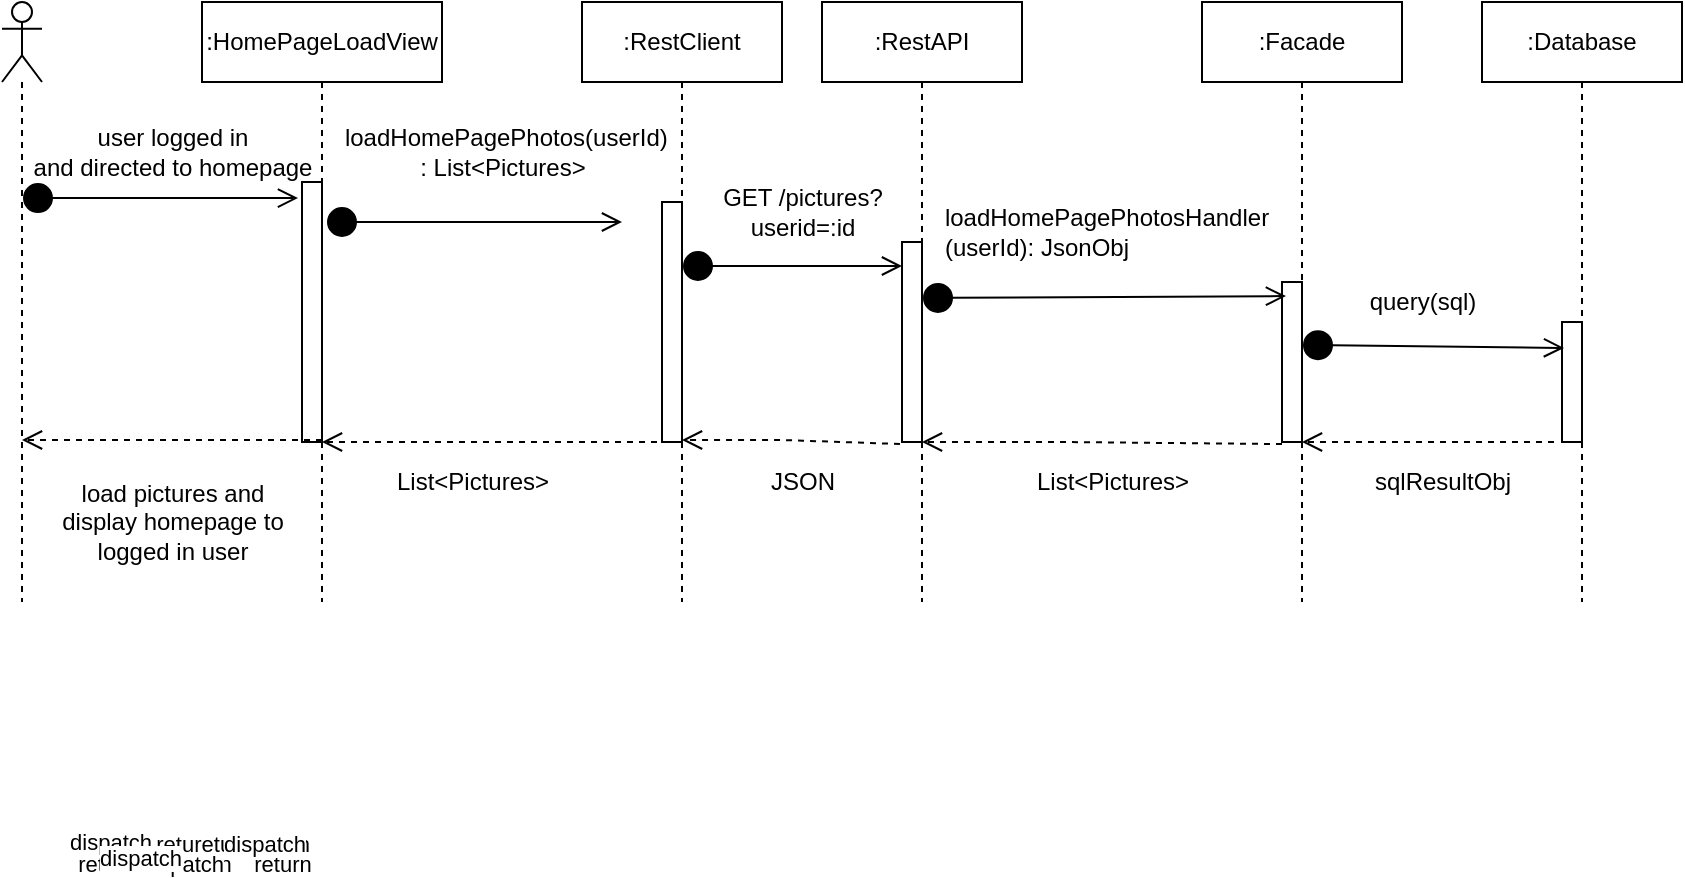 <mxfile version="19.0.3" type="google"><diagram id="0eAh4zzZHOI5fNtVla1X" name="Page-1"><mxGraphModel grid="1" page="1" gridSize="10" guides="1" tooltips="1" connect="1" arrows="1" fold="1" pageScale="1" pageWidth="850" pageHeight="1100" math="0" shadow="0" extFonts="Permanent Marker^https://fonts.googleapis.com/css?family=Permanent+Marker"><root><mxCell id="0"/><mxCell id="1" parent="0"/><mxCell id="RrLa7jpMVjduxr5zetjl-1" value="" style="shape=umlLifeline;participant=umlActor;perimeter=lifelinePerimeter;whiteSpace=wrap;html=1;container=1;collapsible=0;recursiveResize=0;verticalAlign=top;spacingTop=36;outlineConnect=0;" vertex="1" parent="1"><mxGeometry y="60" width="20" height="300" as="geometry"/></mxCell><mxCell id="RrLa7jpMVjduxr5zetjl-2" value=":HomePageLoadView" style="shape=umlLifeline;perimeter=lifelinePerimeter;whiteSpace=wrap;html=1;container=1;collapsible=0;recursiveResize=0;outlineConnect=0;" vertex="1" parent="1"><mxGeometry x="100" y="60" width="120" height="300" as="geometry"/></mxCell><mxCell id="RrLa7jpMVjduxr5zetjl-7" value="" style="html=1;points=[];perimeter=orthogonalPerimeter;" vertex="1" parent="RrLa7jpMVjduxr5zetjl-2"><mxGeometry x="50" y="90" width="10" height="130" as="geometry"/></mxCell><mxCell id="RrLa7jpMVjduxr5zetjl-3" value=":RestClient" style="shape=umlLifeline;perimeter=lifelinePerimeter;whiteSpace=wrap;html=1;container=1;collapsible=0;recursiveResize=0;outlineConnect=0;" vertex="1" parent="1"><mxGeometry x="290" y="60" width="100" height="300" as="geometry"/></mxCell><mxCell id="RrLa7jpMVjduxr5zetjl-8" value="" style="html=1;points=[];perimeter=orthogonalPerimeter;" vertex="1" parent="RrLa7jpMVjduxr5zetjl-3"><mxGeometry x="40" y="100" width="10" height="120" as="geometry"/></mxCell><mxCell id="RrLa7jpMVjduxr5zetjl-4" value=":RestAPI" style="shape=umlLifeline;perimeter=lifelinePerimeter;whiteSpace=wrap;html=1;container=1;collapsible=0;recursiveResize=0;outlineConnect=0;" vertex="1" parent="1"><mxGeometry x="410" y="60" width="100" height="300" as="geometry"/></mxCell><mxCell id="RrLa7jpMVjduxr5zetjl-5" value=":Facade" style="shape=umlLifeline;perimeter=lifelinePerimeter;whiteSpace=wrap;html=1;container=1;collapsible=0;recursiveResize=0;outlineConnect=0;" vertex="1" parent="1"><mxGeometry x="600" y="60" width="100" height="300" as="geometry"/></mxCell><mxCell id="RrLa7jpMVjduxr5zetjl-6" value=":Database" style="shape=umlLifeline;perimeter=lifelinePerimeter;whiteSpace=wrap;html=1;container=1;collapsible=0;recursiveResize=0;outlineConnect=0;" vertex="1" parent="1"><mxGeometry x="740" y="60" width="100" height="300" as="geometry"/></mxCell><mxCell id="RrLa7jpMVjduxr5zetjl-9" value="" style="html=1;points=[];perimeter=orthogonalPerimeter;" vertex="1" parent="1"><mxGeometry x="450" y="180" width="10" height="100" as="geometry"/></mxCell><mxCell id="RrLa7jpMVjduxr5zetjl-10" value="" style="html=1;points=[];perimeter=orthogonalPerimeter;" vertex="1" parent="1"><mxGeometry x="640" y="200" width="10" height="80" as="geometry"/></mxCell><mxCell id="RrLa7jpMVjduxr5zetjl-11" value="" style="html=1;points=[];perimeter=orthogonalPerimeter;" vertex="1" parent="1"><mxGeometry x="780" y="220" width="10" height="60" as="geometry"/></mxCell><mxCell id="RrLa7jpMVjduxr5zetjl-12" value="return" style="html=1;verticalAlign=bottom;endArrow=open;dashed=1;endSize=8;" edge="1" parent="1" target="RrLa7jpMVjduxr5zetjl-1"><mxGeometry x="0.448" y="221" relative="1" as="geometry"><mxPoint x="160" y="279" as="sourcePoint"/><mxPoint x="80" y="279" as="targetPoint"/><Array as="points"><mxPoint x="120" y="279"/></Array><mxPoint as="offset"/></mxGeometry></mxCell><mxCell id="RrLa7jpMVjduxr5zetjl-13" value="return" style="html=1;verticalAlign=bottom;endArrow=open;dashed=1;endSize=8;" edge="1" parent="1" source="RrLa7jpMVjduxr5zetjl-3"><mxGeometry x="1" y="221" relative="1" as="geometry"><mxPoint x="280.5" y="280" as="sourcePoint"/><mxPoint x="160" y="280" as="targetPoint"/><Array as="points"><mxPoint x="240.5" y="280"/></Array><mxPoint x="-69" y="-11" as="offset"/></mxGeometry></mxCell><mxCell id="RrLa7jpMVjduxr5zetjl-14" value="return" style="html=1;verticalAlign=bottom;endArrow=open;dashed=1;endSize=8;exitX=-0.1;exitY=1.01;exitDx=0;exitDy=0;exitPerimeter=0;" edge="1" parent="1" source="RrLa7jpMVjduxr5zetjl-9"><mxGeometry x="1" y="312" relative="1" as="geometry"><mxPoint x="430.5" y="279" as="sourcePoint"/><mxPoint x="340" y="279" as="targetPoint"/><Array as="points"><mxPoint x="390.5" y="279"/></Array><mxPoint x="-230" y="-101" as="offset"/></mxGeometry></mxCell><mxCell id="RrLa7jpMVjduxr5zetjl-15" value="return" style="html=1;verticalAlign=bottom;endArrow=open;dashed=1;endSize=8;exitX=0;exitY=1.013;exitDx=0;exitDy=0;exitPerimeter=0;" edge="1" parent="1" source="RrLa7jpMVjduxr5zetjl-10"><mxGeometry x="1" y="422" relative="1" as="geometry"><mxPoint x="570.5" y="280" as="sourcePoint"/><mxPoint x="460" y="280" as="targetPoint"/><Array as="points"><mxPoint x="530.5" y="280"/></Array><mxPoint x="-360" y="-202" as="offset"/></mxGeometry></mxCell><mxCell id="RrLa7jpMVjduxr5zetjl-16" value="return" style="html=1;verticalAlign=bottom;endArrow=open;dashed=1;endSize=8;exitX=-0.4;exitY=1;exitDx=0;exitDy=0;exitPerimeter=0;" edge="1" parent="1" source="RrLa7jpMVjduxr5zetjl-11"><mxGeometry x="1" y="555" relative="1" as="geometry"><mxPoint x="760.5" y="280" as="sourcePoint"/><mxPoint x="650" y="280" as="targetPoint"/><Array as="points"><mxPoint x="720.5" y="280"/></Array><mxPoint x="-510" y="-335" as="offset"/></mxGeometry></mxCell><mxCell id="RrLa7jpMVjduxr5zetjl-17" value="dispatch" style="html=1;verticalAlign=bottom;startArrow=circle;startFill=1;endArrow=open;startSize=6;endSize=8;entryX=-0.2;entryY=0.062;entryDx=0;entryDy=0;entryPerimeter=0;" edge="1" parent="1" source="RrLa7jpMVjduxr5zetjl-1" target="RrLa7jpMVjduxr5zetjl-7"><mxGeometry x="-0.369" y="-331" width="80" relative="1" as="geometry"><mxPoint x="50" y="160" as="sourcePoint"/><mxPoint x="130" y="160" as="targetPoint"/><mxPoint as="offset"/></mxGeometry></mxCell><mxCell id="RrLa7jpMVjduxr5zetjl-18" value="dispatch" style="html=1;verticalAlign=bottom;startArrow=circle;startFill=1;endArrow=open;startSize=6;endSize=8;" edge="1" parent="1"><mxGeometry x="-1" y="-338" width="80" relative="1" as="geometry"><mxPoint x="162" y="170" as="sourcePoint"/><mxPoint x="310" y="170" as="targetPoint"/><mxPoint x="-72" y="-8" as="offset"/></mxGeometry></mxCell><mxCell id="RrLa7jpMVjduxr5zetjl-19" value="dispatch" style="html=1;verticalAlign=bottom;startArrow=circle;startFill=1;endArrow=open;startSize=6;endSize=8;" edge="1" parent="1"><mxGeometry x="-1" y="-363" width="80" relative="1" as="geometry"><mxPoint x="340" y="192" as="sourcePoint"/><mxPoint x="450" y="192" as="targetPoint"/><mxPoint x="-207" y="-65" as="offset"/></mxGeometry></mxCell><mxCell id="RrLa7jpMVjduxr5zetjl-20" value="dispatch" style="html=1;verticalAlign=bottom;startArrow=circle;startFill=1;endArrow=open;startSize=6;endSize=8;entryX=0.2;entryY=0.088;entryDx=0;entryDy=0;entryPerimeter=0;exitX=1;exitY=0.28;exitDx=0;exitDy=0;exitPerimeter=0;" edge="1" parent="1" source="RrLa7jpMVjduxr5zetjl-9" target="RrLa7jpMVjduxr5zetjl-10"><mxGeometry x="-1" y="-477" width="80" relative="1" as="geometry"><mxPoint x="460" y="210.97" as="sourcePoint"/><mxPoint x="585" y="208" as="targetPoint"/><mxPoint x="-394" y="-188" as="offset"/></mxGeometry></mxCell><mxCell id="RrLa7jpMVjduxr5zetjl-21" value="dispatch" style="html=1;verticalAlign=bottom;startArrow=circle;startFill=1;endArrow=open;startSize=6;endSize=8;" edge="1" parent="1"><mxGeometry x="-1" y="-554" width="80" relative="1" as="geometry"><mxPoint x="650" y="231.48" as="sourcePoint"/><mxPoint x="781" y="233" as="targetPoint"/><mxPoint x="-513" y="-295" as="offset"/></mxGeometry></mxCell><mxCell id="RrLa7jpMVjduxr5zetjl-22" value="user logged in &lt;br&gt;and directed to homepage" style="text;html=1;align=center;verticalAlign=middle;resizable=0;points=[];autosize=1;" vertex="1" parent="1"><mxGeometry x="10" y="120" width="150" height="30" as="geometry"/></mxCell><mxCell id="RrLa7jpMVjduxr5zetjl-23" value="&lt;span style=&quot;text-align: left&quot;&gt;&amp;nbsp;loadHomePagePhotos(userId)&lt;br&gt;: List&amp;lt;Pictures&amp;gt;&lt;/span&gt;" style="text;html=1;align=center;verticalAlign=middle;resizable=0;points=[];autosize=1;" vertex="1" parent="1"><mxGeometry x="160" y="120" width="180" height="30" as="geometry"/></mxCell><mxCell id="RrLa7jpMVjduxr5zetjl-24" value="GET /pictures?&lt;br&gt;userid=:id" style="text;html=1;align=center;verticalAlign=middle;resizable=0;points=[];autosize=1;" vertex="1" parent="1"><mxGeometry x="350" y="150" width="100" height="30" as="geometry"/></mxCell><mxCell id="RrLa7jpMVjduxr5zetjl-25" value="&lt;p style=&quot;text-align: left ; margin: 0px 0px 0px 4px&quot;&gt;loadHomePagePhotosHandler&lt;/p&gt;&lt;p style=&quot;text-align: left ; margin: 0px 0px 0px 4px&quot;&gt;(userId)&lt;span&gt;: JsonObj&lt;/span&gt;&lt;/p&gt;" style="text;html=1;align=center;verticalAlign=middle;resizable=0;points=[];autosize=1;" vertex="1" parent="1"><mxGeometry x="460" y="160" width="180" height="30" as="geometry"/></mxCell><mxCell id="RrLa7jpMVjduxr5zetjl-26" value="query(sql)" style="text;html=1;align=center;verticalAlign=middle;resizable=0;points=[];autosize=1;" vertex="1" parent="1"><mxGeometry x="675" y="200" width="70" height="20" as="geometry"/></mxCell><mxCell id="RrLa7jpMVjduxr5zetjl-27" value="sqlResultObj" style="text;html=1;align=center;verticalAlign=middle;resizable=0;points=[];autosize=1;" vertex="1" parent="1"><mxGeometry x="680" y="290" width="80" height="20" as="geometry"/></mxCell><mxCell id="RrLa7jpMVjduxr5zetjl-28" value="List&amp;lt;Pictures&amp;gt;" style="text;html=1;align=center;verticalAlign=middle;resizable=0;points=[];autosize=1;" vertex="1" parent="1"><mxGeometry x="510" y="290" width="90" height="20" as="geometry"/></mxCell><mxCell id="RrLa7jpMVjduxr5zetjl-29" value="JSON" style="text;html=1;align=center;verticalAlign=middle;resizable=0;points=[];autosize=1;" vertex="1" parent="1"><mxGeometry x="375" y="290" width="50" height="20" as="geometry"/></mxCell><mxCell id="RrLa7jpMVjduxr5zetjl-30" value="List&amp;lt;Pictures&amp;gt;" style="text;html=1;align=center;verticalAlign=middle;resizable=0;points=[];autosize=1;" vertex="1" parent="1"><mxGeometry x="190" y="290" width="90" height="20" as="geometry"/></mxCell><mxCell id="RrLa7jpMVjduxr5zetjl-31" value="load pictures and &lt;br&gt;display homepage to&lt;br&gt;logged in user" style="text;html=1;align=center;verticalAlign=middle;resizable=0;points=[];autosize=1;" vertex="1" parent="1"><mxGeometry x="20" y="295" width="130" height="50" as="geometry"/></mxCell></root></mxGraphModel></diagram></mxfile>